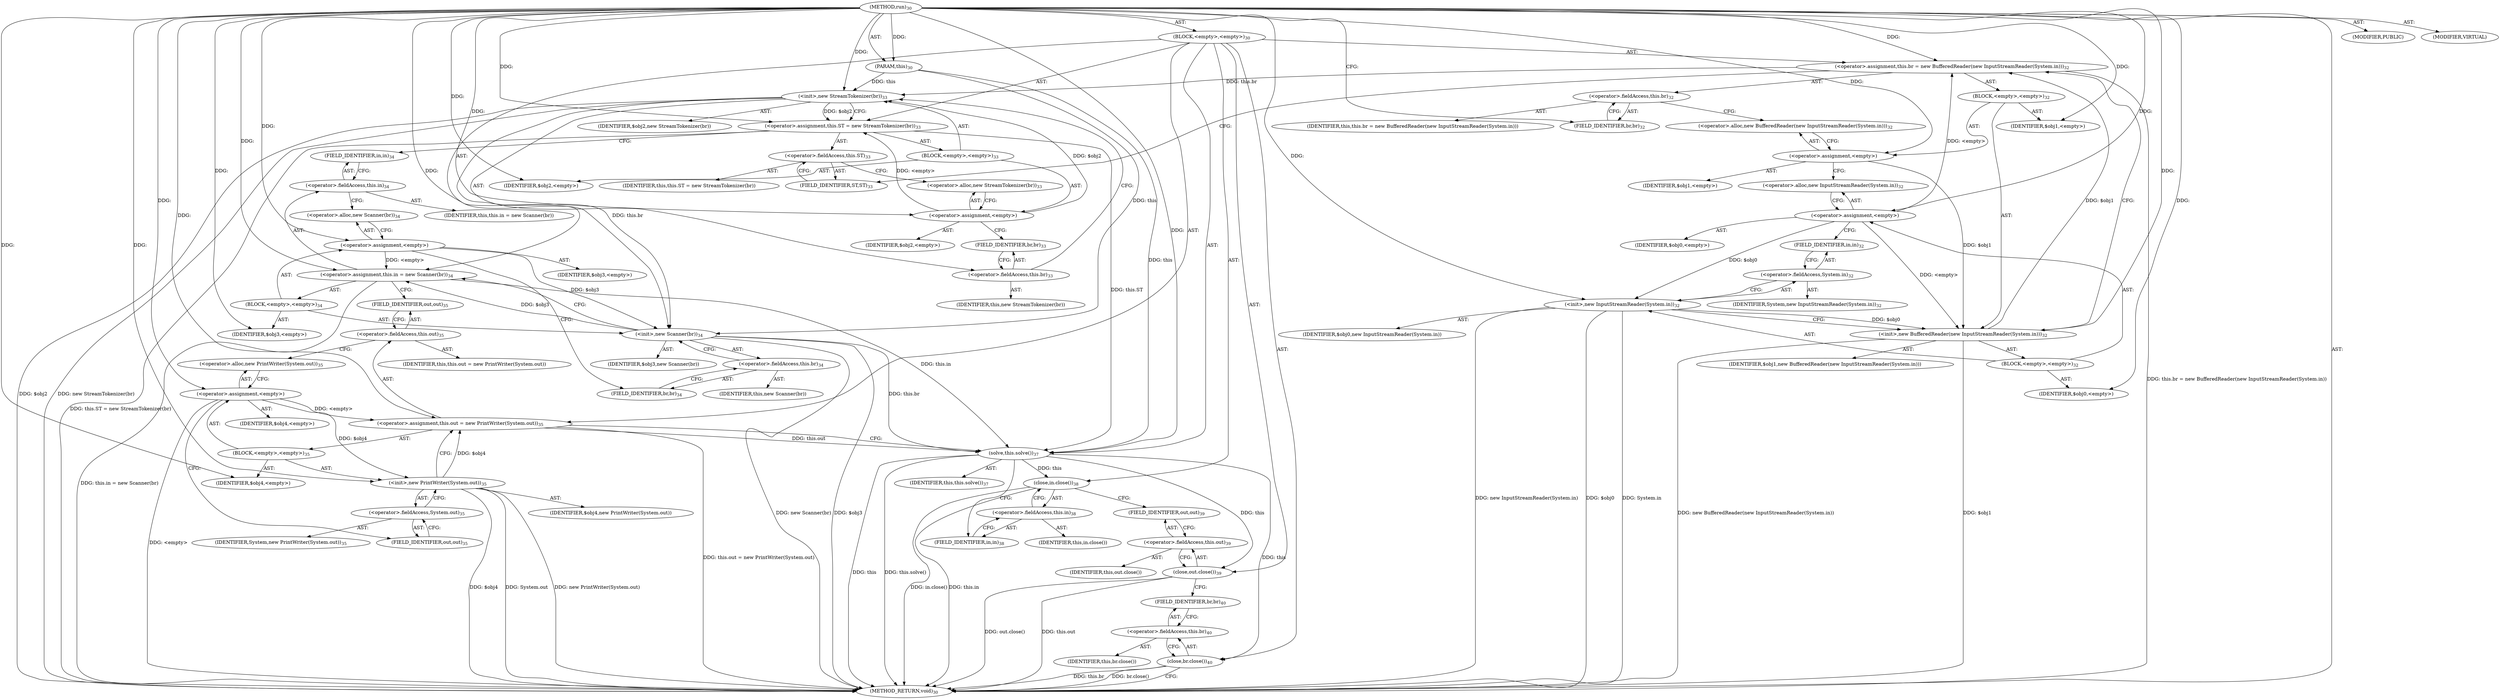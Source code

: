 digraph "run" {  
"123" [label = <(METHOD,run)<SUB>30</SUB>> ]
"4" [label = <(PARAM,this)<SUB>30</SUB>> ]
"124" [label = <(BLOCK,&lt;empty&gt;,&lt;empty&gt;)<SUB>30</SUB>> ]
"125" [label = <(&lt;operator&gt;.assignment,this.br = new BufferedReader(new InputStreamReader(System.in)))<SUB>32</SUB>> ]
"126" [label = <(&lt;operator&gt;.fieldAccess,this.br)<SUB>32</SUB>> ]
"127" [label = <(IDENTIFIER,this,this.br = new BufferedReader(new InputStreamReader(System.in)))> ]
"128" [label = <(FIELD_IDENTIFIER,br,br)<SUB>32</SUB>> ]
"129" [label = <(BLOCK,&lt;empty&gt;,&lt;empty&gt;)<SUB>32</SUB>> ]
"130" [label = <(&lt;operator&gt;.assignment,&lt;empty&gt;)> ]
"131" [label = <(IDENTIFIER,$obj1,&lt;empty&gt;)> ]
"132" [label = <(&lt;operator&gt;.alloc,new BufferedReader(new InputStreamReader(System.in)))<SUB>32</SUB>> ]
"133" [label = <(&lt;init&gt;,new BufferedReader(new InputStreamReader(System.in)))<SUB>32</SUB>> ]
"134" [label = <(IDENTIFIER,$obj1,new BufferedReader(new InputStreamReader(System.in)))> ]
"135" [label = <(BLOCK,&lt;empty&gt;,&lt;empty&gt;)<SUB>32</SUB>> ]
"136" [label = <(&lt;operator&gt;.assignment,&lt;empty&gt;)> ]
"137" [label = <(IDENTIFIER,$obj0,&lt;empty&gt;)> ]
"138" [label = <(&lt;operator&gt;.alloc,new InputStreamReader(System.in))<SUB>32</SUB>> ]
"139" [label = <(&lt;init&gt;,new InputStreamReader(System.in))<SUB>32</SUB>> ]
"140" [label = <(IDENTIFIER,$obj0,new InputStreamReader(System.in))> ]
"141" [label = <(&lt;operator&gt;.fieldAccess,System.in)<SUB>32</SUB>> ]
"142" [label = <(IDENTIFIER,System,new InputStreamReader(System.in))<SUB>32</SUB>> ]
"143" [label = <(FIELD_IDENTIFIER,in,in)<SUB>32</SUB>> ]
"144" [label = <(IDENTIFIER,$obj0,&lt;empty&gt;)> ]
"145" [label = <(IDENTIFIER,$obj1,&lt;empty&gt;)> ]
"146" [label = <(&lt;operator&gt;.assignment,this.ST = new StreamTokenizer(br))<SUB>33</SUB>> ]
"147" [label = <(&lt;operator&gt;.fieldAccess,this.ST)<SUB>33</SUB>> ]
"148" [label = <(IDENTIFIER,this,this.ST = new StreamTokenizer(br))> ]
"149" [label = <(FIELD_IDENTIFIER,ST,ST)<SUB>33</SUB>> ]
"150" [label = <(BLOCK,&lt;empty&gt;,&lt;empty&gt;)<SUB>33</SUB>> ]
"151" [label = <(&lt;operator&gt;.assignment,&lt;empty&gt;)> ]
"152" [label = <(IDENTIFIER,$obj2,&lt;empty&gt;)> ]
"153" [label = <(&lt;operator&gt;.alloc,new StreamTokenizer(br))<SUB>33</SUB>> ]
"154" [label = <(&lt;init&gt;,new StreamTokenizer(br))<SUB>33</SUB>> ]
"155" [label = <(IDENTIFIER,$obj2,new StreamTokenizer(br))> ]
"156" [label = <(&lt;operator&gt;.fieldAccess,this.br)<SUB>33</SUB>> ]
"157" [label = <(IDENTIFIER,this,new StreamTokenizer(br))> ]
"158" [label = <(FIELD_IDENTIFIER,br,br)<SUB>33</SUB>> ]
"159" [label = <(IDENTIFIER,$obj2,&lt;empty&gt;)> ]
"160" [label = <(&lt;operator&gt;.assignment,this.in = new Scanner(br))<SUB>34</SUB>> ]
"161" [label = <(&lt;operator&gt;.fieldAccess,this.in)<SUB>34</SUB>> ]
"162" [label = <(IDENTIFIER,this,this.in = new Scanner(br))> ]
"163" [label = <(FIELD_IDENTIFIER,in,in)<SUB>34</SUB>> ]
"164" [label = <(BLOCK,&lt;empty&gt;,&lt;empty&gt;)<SUB>34</SUB>> ]
"165" [label = <(&lt;operator&gt;.assignment,&lt;empty&gt;)> ]
"166" [label = <(IDENTIFIER,$obj3,&lt;empty&gt;)> ]
"167" [label = <(&lt;operator&gt;.alloc,new Scanner(br))<SUB>34</SUB>> ]
"168" [label = <(&lt;init&gt;,new Scanner(br))<SUB>34</SUB>> ]
"169" [label = <(IDENTIFIER,$obj3,new Scanner(br))> ]
"170" [label = <(&lt;operator&gt;.fieldAccess,this.br)<SUB>34</SUB>> ]
"171" [label = <(IDENTIFIER,this,new Scanner(br))> ]
"172" [label = <(FIELD_IDENTIFIER,br,br)<SUB>34</SUB>> ]
"173" [label = <(IDENTIFIER,$obj3,&lt;empty&gt;)> ]
"174" [label = <(&lt;operator&gt;.assignment,this.out = new PrintWriter(System.out))<SUB>35</SUB>> ]
"175" [label = <(&lt;operator&gt;.fieldAccess,this.out)<SUB>35</SUB>> ]
"176" [label = <(IDENTIFIER,this,this.out = new PrintWriter(System.out))> ]
"177" [label = <(FIELD_IDENTIFIER,out,out)<SUB>35</SUB>> ]
"178" [label = <(BLOCK,&lt;empty&gt;,&lt;empty&gt;)<SUB>35</SUB>> ]
"179" [label = <(&lt;operator&gt;.assignment,&lt;empty&gt;)> ]
"180" [label = <(IDENTIFIER,$obj4,&lt;empty&gt;)> ]
"181" [label = <(&lt;operator&gt;.alloc,new PrintWriter(System.out))<SUB>35</SUB>> ]
"182" [label = <(&lt;init&gt;,new PrintWriter(System.out))<SUB>35</SUB>> ]
"183" [label = <(IDENTIFIER,$obj4,new PrintWriter(System.out))> ]
"184" [label = <(&lt;operator&gt;.fieldAccess,System.out)<SUB>35</SUB>> ]
"185" [label = <(IDENTIFIER,System,new PrintWriter(System.out))<SUB>35</SUB>> ]
"186" [label = <(FIELD_IDENTIFIER,out,out)<SUB>35</SUB>> ]
"187" [label = <(IDENTIFIER,$obj4,&lt;empty&gt;)> ]
"188" [label = <(solve,this.solve())<SUB>37</SUB>> ]
"3" [label = <(IDENTIFIER,this,this.solve())<SUB>37</SUB>> ]
"189" [label = <(close,in.close())<SUB>38</SUB>> ]
"190" [label = <(&lt;operator&gt;.fieldAccess,this.in)<SUB>38</SUB>> ]
"191" [label = <(IDENTIFIER,this,in.close())> ]
"192" [label = <(FIELD_IDENTIFIER,in,in)<SUB>38</SUB>> ]
"193" [label = <(close,out.close())<SUB>39</SUB>> ]
"194" [label = <(&lt;operator&gt;.fieldAccess,this.out)<SUB>39</SUB>> ]
"195" [label = <(IDENTIFIER,this,out.close())> ]
"196" [label = <(FIELD_IDENTIFIER,out,out)<SUB>39</SUB>> ]
"197" [label = <(close,br.close())<SUB>40</SUB>> ]
"198" [label = <(&lt;operator&gt;.fieldAccess,this.br)<SUB>40</SUB>> ]
"199" [label = <(IDENTIFIER,this,br.close())> ]
"200" [label = <(FIELD_IDENTIFIER,br,br)<SUB>40</SUB>> ]
"201" [label = <(MODIFIER,PUBLIC)> ]
"202" [label = <(MODIFIER,VIRTUAL)> ]
"203" [label = <(METHOD_RETURN,void)<SUB>30</SUB>> ]
  "123" -> "4"  [ label = "AST: "] 
  "123" -> "124"  [ label = "AST: "] 
  "123" -> "201"  [ label = "AST: "] 
  "123" -> "202"  [ label = "AST: "] 
  "123" -> "203"  [ label = "AST: "] 
  "124" -> "125"  [ label = "AST: "] 
  "124" -> "146"  [ label = "AST: "] 
  "124" -> "160"  [ label = "AST: "] 
  "124" -> "174"  [ label = "AST: "] 
  "124" -> "188"  [ label = "AST: "] 
  "124" -> "189"  [ label = "AST: "] 
  "124" -> "193"  [ label = "AST: "] 
  "124" -> "197"  [ label = "AST: "] 
  "125" -> "126"  [ label = "AST: "] 
  "125" -> "129"  [ label = "AST: "] 
  "126" -> "127"  [ label = "AST: "] 
  "126" -> "128"  [ label = "AST: "] 
  "129" -> "130"  [ label = "AST: "] 
  "129" -> "133"  [ label = "AST: "] 
  "129" -> "145"  [ label = "AST: "] 
  "130" -> "131"  [ label = "AST: "] 
  "130" -> "132"  [ label = "AST: "] 
  "133" -> "134"  [ label = "AST: "] 
  "133" -> "135"  [ label = "AST: "] 
  "135" -> "136"  [ label = "AST: "] 
  "135" -> "139"  [ label = "AST: "] 
  "135" -> "144"  [ label = "AST: "] 
  "136" -> "137"  [ label = "AST: "] 
  "136" -> "138"  [ label = "AST: "] 
  "139" -> "140"  [ label = "AST: "] 
  "139" -> "141"  [ label = "AST: "] 
  "141" -> "142"  [ label = "AST: "] 
  "141" -> "143"  [ label = "AST: "] 
  "146" -> "147"  [ label = "AST: "] 
  "146" -> "150"  [ label = "AST: "] 
  "147" -> "148"  [ label = "AST: "] 
  "147" -> "149"  [ label = "AST: "] 
  "150" -> "151"  [ label = "AST: "] 
  "150" -> "154"  [ label = "AST: "] 
  "150" -> "159"  [ label = "AST: "] 
  "151" -> "152"  [ label = "AST: "] 
  "151" -> "153"  [ label = "AST: "] 
  "154" -> "155"  [ label = "AST: "] 
  "154" -> "156"  [ label = "AST: "] 
  "156" -> "157"  [ label = "AST: "] 
  "156" -> "158"  [ label = "AST: "] 
  "160" -> "161"  [ label = "AST: "] 
  "160" -> "164"  [ label = "AST: "] 
  "161" -> "162"  [ label = "AST: "] 
  "161" -> "163"  [ label = "AST: "] 
  "164" -> "165"  [ label = "AST: "] 
  "164" -> "168"  [ label = "AST: "] 
  "164" -> "173"  [ label = "AST: "] 
  "165" -> "166"  [ label = "AST: "] 
  "165" -> "167"  [ label = "AST: "] 
  "168" -> "169"  [ label = "AST: "] 
  "168" -> "170"  [ label = "AST: "] 
  "170" -> "171"  [ label = "AST: "] 
  "170" -> "172"  [ label = "AST: "] 
  "174" -> "175"  [ label = "AST: "] 
  "174" -> "178"  [ label = "AST: "] 
  "175" -> "176"  [ label = "AST: "] 
  "175" -> "177"  [ label = "AST: "] 
  "178" -> "179"  [ label = "AST: "] 
  "178" -> "182"  [ label = "AST: "] 
  "178" -> "187"  [ label = "AST: "] 
  "179" -> "180"  [ label = "AST: "] 
  "179" -> "181"  [ label = "AST: "] 
  "182" -> "183"  [ label = "AST: "] 
  "182" -> "184"  [ label = "AST: "] 
  "184" -> "185"  [ label = "AST: "] 
  "184" -> "186"  [ label = "AST: "] 
  "188" -> "3"  [ label = "AST: "] 
  "189" -> "190"  [ label = "AST: "] 
  "190" -> "191"  [ label = "AST: "] 
  "190" -> "192"  [ label = "AST: "] 
  "193" -> "194"  [ label = "AST: "] 
  "194" -> "195"  [ label = "AST: "] 
  "194" -> "196"  [ label = "AST: "] 
  "197" -> "198"  [ label = "AST: "] 
  "198" -> "199"  [ label = "AST: "] 
  "198" -> "200"  [ label = "AST: "] 
  "125" -> "149"  [ label = "CFG: "] 
  "146" -> "163"  [ label = "CFG: "] 
  "160" -> "177"  [ label = "CFG: "] 
  "174" -> "188"  [ label = "CFG: "] 
  "188" -> "192"  [ label = "CFG: "] 
  "189" -> "196"  [ label = "CFG: "] 
  "193" -> "200"  [ label = "CFG: "] 
  "197" -> "203"  [ label = "CFG: "] 
  "126" -> "132"  [ label = "CFG: "] 
  "147" -> "153"  [ label = "CFG: "] 
  "161" -> "167"  [ label = "CFG: "] 
  "175" -> "181"  [ label = "CFG: "] 
  "190" -> "189"  [ label = "CFG: "] 
  "194" -> "193"  [ label = "CFG: "] 
  "198" -> "197"  [ label = "CFG: "] 
  "128" -> "126"  [ label = "CFG: "] 
  "130" -> "138"  [ label = "CFG: "] 
  "133" -> "125"  [ label = "CFG: "] 
  "149" -> "147"  [ label = "CFG: "] 
  "151" -> "158"  [ label = "CFG: "] 
  "154" -> "146"  [ label = "CFG: "] 
  "163" -> "161"  [ label = "CFG: "] 
  "165" -> "172"  [ label = "CFG: "] 
  "168" -> "160"  [ label = "CFG: "] 
  "177" -> "175"  [ label = "CFG: "] 
  "179" -> "186"  [ label = "CFG: "] 
  "182" -> "174"  [ label = "CFG: "] 
  "192" -> "190"  [ label = "CFG: "] 
  "196" -> "194"  [ label = "CFG: "] 
  "200" -> "198"  [ label = "CFG: "] 
  "132" -> "130"  [ label = "CFG: "] 
  "153" -> "151"  [ label = "CFG: "] 
  "156" -> "154"  [ label = "CFG: "] 
  "167" -> "165"  [ label = "CFG: "] 
  "170" -> "168"  [ label = "CFG: "] 
  "181" -> "179"  [ label = "CFG: "] 
  "184" -> "182"  [ label = "CFG: "] 
  "136" -> "143"  [ label = "CFG: "] 
  "139" -> "133"  [ label = "CFG: "] 
  "158" -> "156"  [ label = "CFG: "] 
  "172" -> "170"  [ label = "CFG: "] 
  "186" -> "184"  [ label = "CFG: "] 
  "138" -> "136"  [ label = "CFG: "] 
  "141" -> "139"  [ label = "CFG: "] 
  "143" -> "141"  [ label = "CFG: "] 
  "123" -> "128"  [ label = "CFG: "] 
  "133" -> "203"  [ label = "DDG: $obj1"] 
  "139" -> "203"  [ label = "DDG: $obj0"] 
  "139" -> "203"  [ label = "DDG: System.in"] 
  "139" -> "203"  [ label = "DDG: new InputStreamReader(System.in)"] 
  "133" -> "203"  [ label = "DDG: new BufferedReader(new InputStreamReader(System.in))"] 
  "125" -> "203"  [ label = "DDG: this.br = new BufferedReader(new InputStreamReader(System.in))"] 
  "154" -> "203"  [ label = "DDG: $obj2"] 
  "154" -> "203"  [ label = "DDG: new StreamTokenizer(br)"] 
  "146" -> "203"  [ label = "DDG: this.ST = new StreamTokenizer(br)"] 
  "168" -> "203"  [ label = "DDG: $obj3"] 
  "168" -> "203"  [ label = "DDG: new Scanner(br)"] 
  "160" -> "203"  [ label = "DDG: this.in = new Scanner(br)"] 
  "179" -> "203"  [ label = "DDG: &lt;empty&gt;"] 
  "182" -> "203"  [ label = "DDG: $obj4"] 
  "182" -> "203"  [ label = "DDG: System.out"] 
  "182" -> "203"  [ label = "DDG: new PrintWriter(System.out)"] 
  "174" -> "203"  [ label = "DDG: this.out = new PrintWriter(System.out)"] 
  "188" -> "203"  [ label = "DDG: this"] 
  "188" -> "203"  [ label = "DDG: this.solve()"] 
  "189" -> "203"  [ label = "DDG: this.in"] 
  "189" -> "203"  [ label = "DDG: in.close()"] 
  "193" -> "203"  [ label = "DDG: this.out"] 
  "193" -> "203"  [ label = "DDG: out.close()"] 
  "197" -> "203"  [ label = "DDG: this.br"] 
  "197" -> "203"  [ label = "DDG: br.close()"] 
  "123" -> "4"  [ label = "DDG: "] 
  "136" -> "125"  [ label = "DDG: &lt;empty&gt;"] 
  "133" -> "125"  [ label = "DDG: $obj1"] 
  "123" -> "125"  [ label = "DDG: "] 
  "151" -> "146"  [ label = "DDG: &lt;empty&gt;"] 
  "154" -> "146"  [ label = "DDG: $obj2"] 
  "123" -> "146"  [ label = "DDG: "] 
  "165" -> "160"  [ label = "DDG: &lt;empty&gt;"] 
  "168" -> "160"  [ label = "DDG: $obj3"] 
  "123" -> "160"  [ label = "DDG: "] 
  "179" -> "174"  [ label = "DDG: &lt;empty&gt;"] 
  "182" -> "174"  [ label = "DDG: $obj4"] 
  "123" -> "174"  [ label = "DDG: "] 
  "4" -> "188"  [ label = "DDG: this"] 
  "146" -> "188"  [ label = "DDG: this.ST"] 
  "160" -> "188"  [ label = "DDG: this.in"] 
  "168" -> "188"  [ label = "DDG: this.br"] 
  "174" -> "188"  [ label = "DDG: this.out"] 
  "123" -> "188"  [ label = "DDG: "] 
  "188" -> "189"  [ label = "DDG: this"] 
  "188" -> "193"  [ label = "DDG: this"] 
  "188" -> "197"  [ label = "DDG: this"] 
  "123" -> "130"  [ label = "DDG: "] 
  "123" -> "145"  [ label = "DDG: "] 
  "123" -> "151"  [ label = "DDG: "] 
  "123" -> "159"  [ label = "DDG: "] 
  "123" -> "165"  [ label = "DDG: "] 
  "123" -> "173"  [ label = "DDG: "] 
  "123" -> "179"  [ label = "DDG: "] 
  "123" -> "187"  [ label = "DDG: "] 
  "130" -> "133"  [ label = "DDG: $obj1"] 
  "123" -> "133"  [ label = "DDG: "] 
  "136" -> "133"  [ label = "DDG: &lt;empty&gt;"] 
  "139" -> "133"  [ label = "DDG: $obj0"] 
  "151" -> "154"  [ label = "DDG: $obj2"] 
  "123" -> "154"  [ label = "DDG: "] 
  "4" -> "154"  [ label = "DDG: this"] 
  "125" -> "154"  [ label = "DDG: this.br"] 
  "165" -> "168"  [ label = "DDG: $obj3"] 
  "123" -> "168"  [ label = "DDG: "] 
  "4" -> "168"  [ label = "DDG: this"] 
  "154" -> "168"  [ label = "DDG: this.br"] 
  "179" -> "182"  [ label = "DDG: $obj4"] 
  "123" -> "182"  [ label = "DDG: "] 
  "123" -> "136"  [ label = "DDG: "] 
  "123" -> "144"  [ label = "DDG: "] 
  "136" -> "139"  [ label = "DDG: $obj0"] 
  "123" -> "139"  [ label = "DDG: "] 
}
